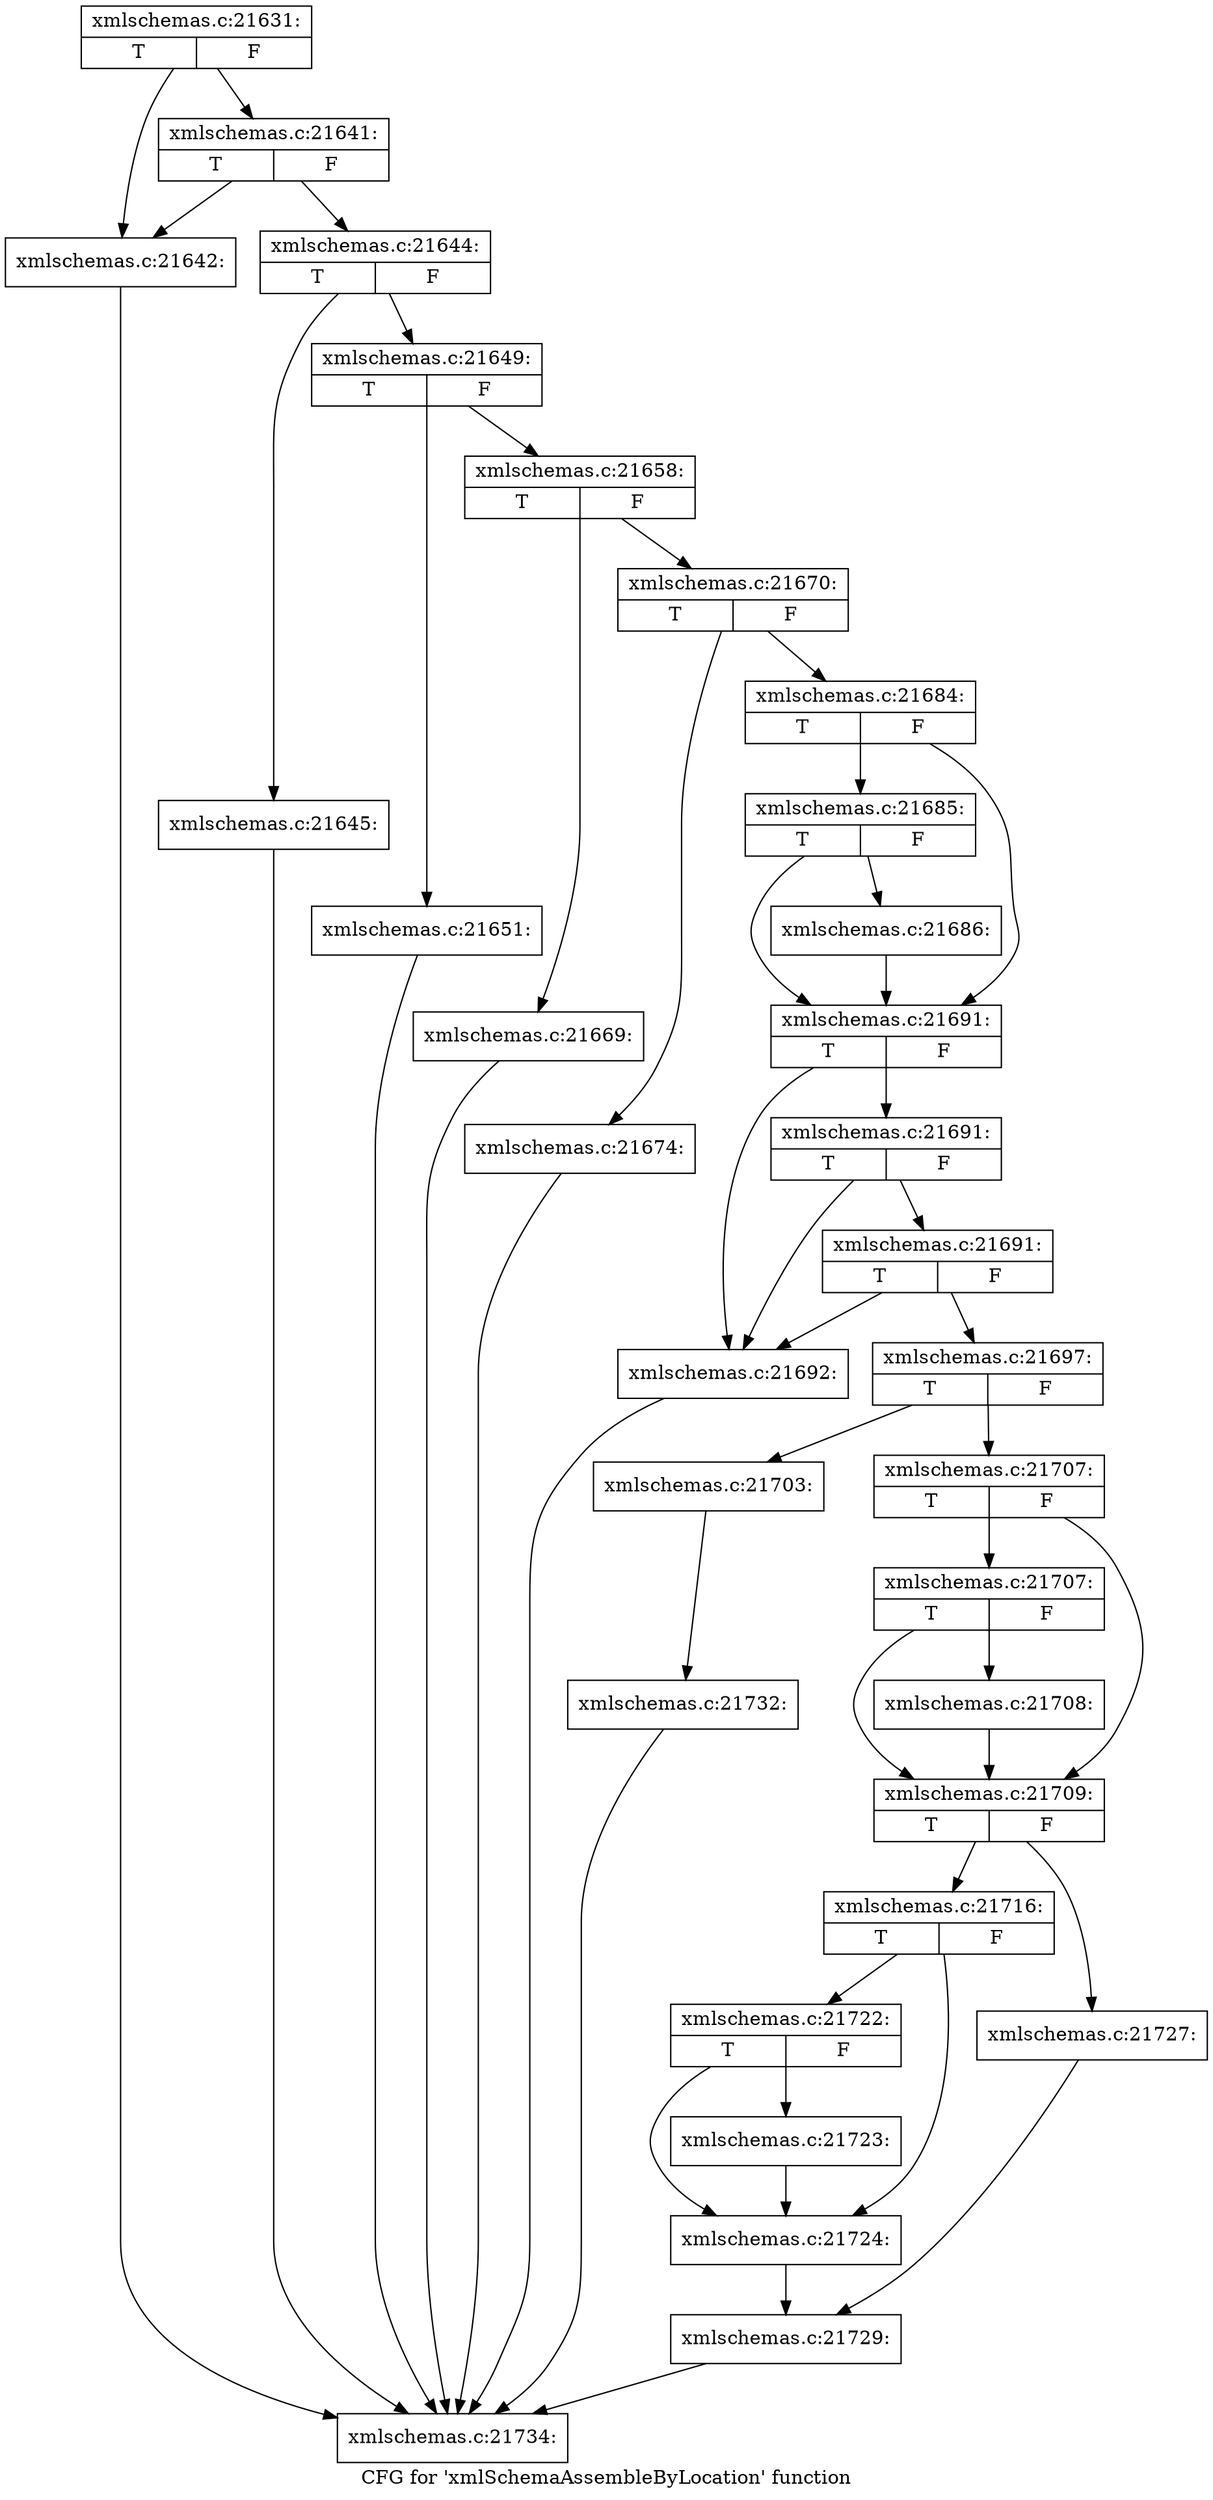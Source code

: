 digraph "CFG for 'xmlSchemaAssembleByLocation' function" {
	label="CFG for 'xmlSchemaAssembleByLocation' function";

	Node0x55d02675fc30 [shape=record,label="{xmlschemas.c:21631:|{<s0>T|<s1>F}}"];
	Node0x55d02675fc30 -> Node0x55d026764370;
	Node0x55d02675fc30 -> Node0x55d026764410;
	Node0x55d026764410 [shape=record,label="{xmlschemas.c:21641:|{<s0>T|<s1>F}}"];
	Node0x55d026764410 -> Node0x55d026764370;
	Node0x55d026764410 -> Node0x55d0267643c0;
	Node0x55d026764370 [shape=record,label="{xmlschemas.c:21642:}"];
	Node0x55d026764370 -> Node0x55d02675fc80;
	Node0x55d0267643c0 [shape=record,label="{xmlschemas.c:21644:|{<s0>T|<s1>F}}"];
	Node0x55d0267643c0 -> Node0x55d026764b30;
	Node0x55d0267643c0 -> Node0x55d026764b80;
	Node0x55d026764b30 [shape=record,label="{xmlschemas.c:21645:}"];
	Node0x55d026764b30 -> Node0x55d02675fc80;
	Node0x55d026764b80 [shape=record,label="{xmlschemas.c:21649:|{<s0>T|<s1>F}}"];
	Node0x55d026764b80 -> Node0x55d0267658b0;
	Node0x55d026764b80 -> Node0x55d026765900;
	Node0x55d0267658b0 [shape=record,label="{xmlschemas.c:21651:}"];
	Node0x55d0267658b0 -> Node0x55d02675fc80;
	Node0x55d026765900 [shape=record,label="{xmlschemas.c:21658:|{<s0>T|<s1>F}}"];
	Node0x55d026765900 -> Node0x55d026766c10;
	Node0x55d026765900 -> Node0x55d026766c60;
	Node0x55d026766c10 [shape=record,label="{xmlschemas.c:21669:}"];
	Node0x55d026766c10 -> Node0x55d02675fc80;
	Node0x55d026766c60 [shape=record,label="{xmlschemas.c:21670:|{<s0>T|<s1>F}}"];
	Node0x55d026766c60 -> Node0x55d0267670c0;
	Node0x55d026766c60 -> Node0x55d026767110;
	Node0x55d0267670c0 [shape=record,label="{xmlschemas.c:21674:}"];
	Node0x55d0267670c0 -> Node0x55d02675fc80;
	Node0x55d026767110 [shape=record,label="{xmlschemas.c:21684:|{<s0>T|<s1>F}}"];
	Node0x55d026767110 -> Node0x55d026767c90;
	Node0x55d026767110 -> Node0x55d026767c40;
	Node0x55d026767c90 [shape=record,label="{xmlschemas.c:21685:|{<s0>T|<s1>F}}"];
	Node0x55d026767c90 -> Node0x55d026767bf0;
	Node0x55d026767c90 -> Node0x55d026767c40;
	Node0x55d026767bf0 [shape=record,label="{xmlschemas.c:21686:}"];
	Node0x55d026767bf0 -> Node0x55d026767c40;
	Node0x55d026767c40 [shape=record,label="{xmlschemas.c:21691:|{<s0>T|<s1>F}}"];
	Node0x55d026767c40 -> Node0x55d026768840;
	Node0x55d026767c40 -> Node0x55d0267688e0;
	Node0x55d0267688e0 [shape=record,label="{xmlschemas.c:21691:|{<s0>T|<s1>F}}"];
	Node0x55d0267688e0 -> Node0x55d026768c00;
	Node0x55d0267688e0 -> Node0x55d026768840;
	Node0x55d026768c00 [shape=record,label="{xmlschemas.c:21691:|{<s0>T|<s1>F}}"];
	Node0x55d026768c00 -> Node0x55d026768890;
	Node0x55d026768c00 -> Node0x55d026768840;
	Node0x55d026768840 [shape=record,label="{xmlschemas.c:21692:}"];
	Node0x55d026768840 -> Node0x55d02675fc80;
	Node0x55d026768890 [shape=record,label="{xmlschemas.c:21697:|{<s0>T|<s1>F}}"];
	Node0x55d026768890 -> Node0x55d026769f00;
	Node0x55d026768890 -> Node0x55d026769f50;
	Node0x55d026769f00 [shape=record,label="{xmlschemas.c:21703:}"];
	Node0x55d026769f00 -> Node0x55d02676acc0;
	Node0x55d026769f50 [shape=record,label="{xmlschemas.c:21707:|{<s0>T|<s1>F}}"];
	Node0x55d026769f50 -> Node0x55d02676af40;
	Node0x55d026769f50 -> Node0x55d02676aef0;
	Node0x55d02676af40 [shape=record,label="{xmlschemas.c:21707:|{<s0>T|<s1>F}}"];
	Node0x55d02676af40 -> Node0x55d02676aea0;
	Node0x55d02676af40 -> Node0x55d02676aef0;
	Node0x55d02676aea0 [shape=record,label="{xmlschemas.c:21708:}"];
	Node0x55d02676aea0 -> Node0x55d02676aef0;
	Node0x55d02676aef0 [shape=record,label="{xmlschemas.c:21709:|{<s0>T|<s1>F}}"];
	Node0x55d02676aef0 -> Node0x55d02676b8f0;
	Node0x55d02676aef0 -> Node0x55d02676b990;
	Node0x55d02676b8f0 [shape=record,label="{xmlschemas.c:21716:|{<s0>T|<s1>F}}"];
	Node0x55d02676b8f0 -> Node0x55d02676c350;
	Node0x55d02676b8f0 -> Node0x55d02676c300;
	Node0x55d02676c350 [shape=record,label="{xmlschemas.c:21722:|{<s0>T|<s1>F}}"];
	Node0x55d02676c350 -> Node0x55d02676c2b0;
	Node0x55d02676c350 -> Node0x55d02676c300;
	Node0x55d02676c2b0 [shape=record,label="{xmlschemas.c:21723:}"];
	Node0x55d02676c2b0 -> Node0x55d02676c300;
	Node0x55d02676c300 [shape=record,label="{xmlschemas.c:21724:}"];
	Node0x55d02676c300 -> Node0x55d02676b940;
	Node0x55d02676b990 [shape=record,label="{xmlschemas.c:21727:}"];
	Node0x55d02676b990 -> Node0x55d02676b940;
	Node0x55d02676b940 [shape=record,label="{xmlschemas.c:21729:}"];
	Node0x55d02676b940 -> Node0x55d02675fc80;
	Node0x55d02676acc0 [shape=record,label="{xmlschemas.c:21732:}"];
	Node0x55d02676acc0 -> Node0x55d02675fc80;
	Node0x55d02675fc80 [shape=record,label="{xmlschemas.c:21734:}"];
}
